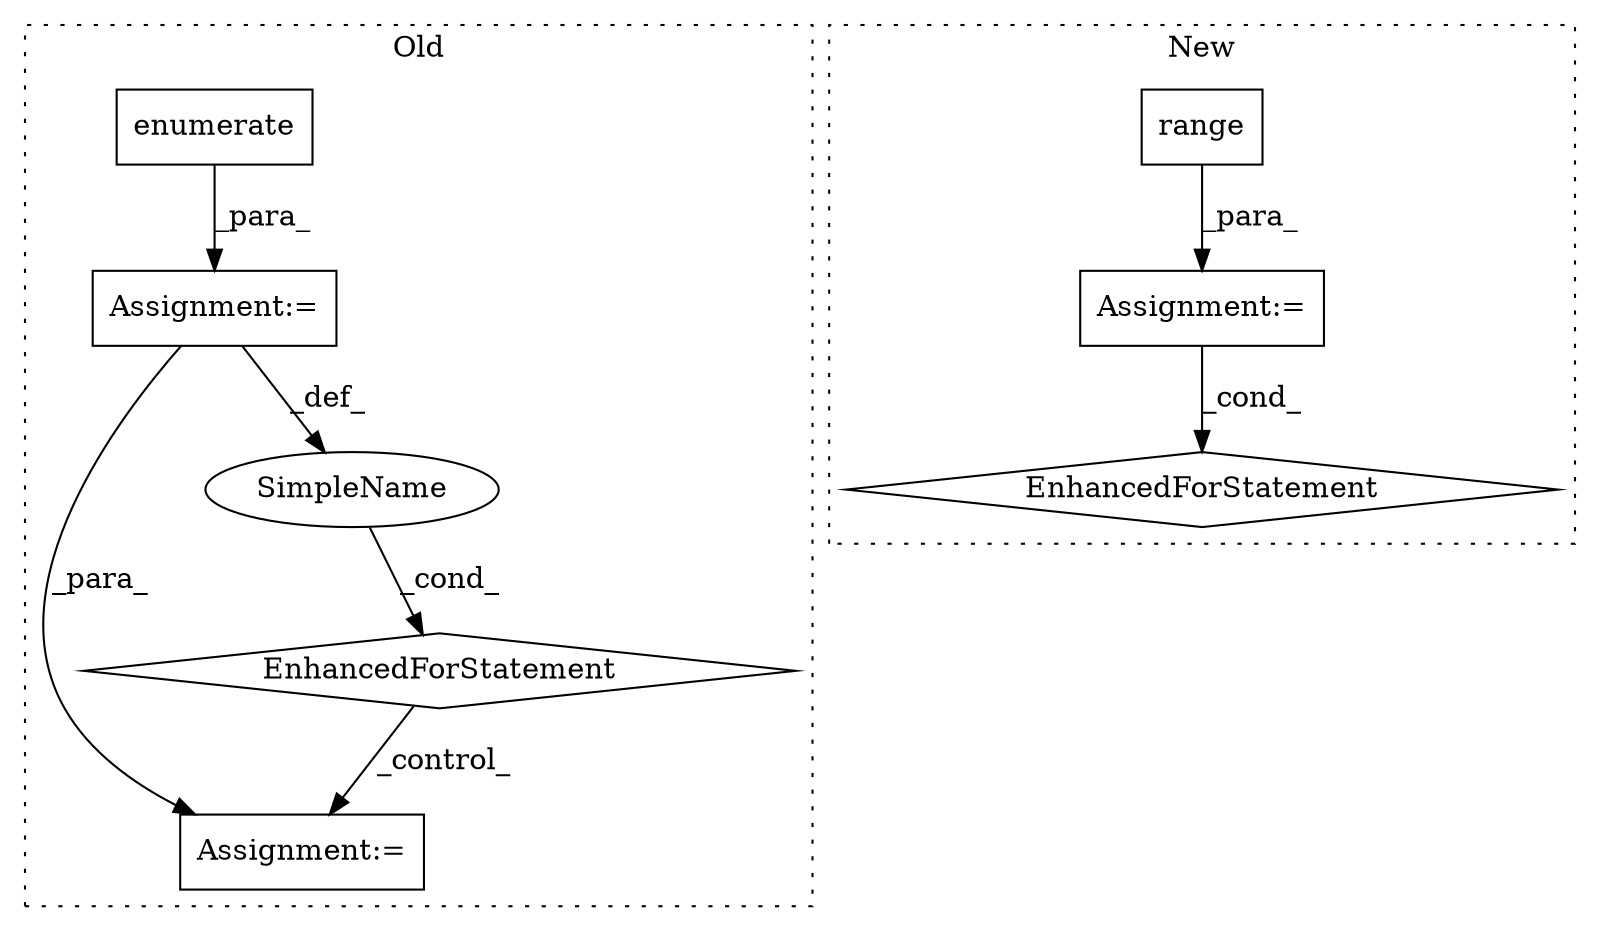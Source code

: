 digraph G {
subgraph cluster0 {
1 [label="enumerate" a="32" s="1567,1584" l="10,1" shape="box"];
3 [label="Assignment:=" a="7" s="1484,1585" l="72,2" shape="box"];
4 [label="EnhancedForStatement" a="70" s="1484,1585" l="72,2" shape="diamond"];
6 [label="Assignment:=" a="7" s="1660" l="1" shape="box"];
7 [label="SimpleName" a="42" s="1560" l="4" shape="ellipse"];
label = "Old";
style="dotted";
}
subgraph cluster1 {
2 [label="range" a="32" s="1278,1292" l="6,1" shape="box"];
5 [label="Assignment:=" a="7" s="1213,1293" l="57,2" shape="box"];
8 [label="EnhancedForStatement" a="70" s="1213,1293" l="57,2" shape="diamond"];
label = "New";
style="dotted";
}
1 -> 3 [label="_para_"];
2 -> 5 [label="_para_"];
3 -> 7 [label="_def_"];
3 -> 6 [label="_para_"];
4 -> 6 [label="_control_"];
5 -> 8 [label="_cond_"];
7 -> 4 [label="_cond_"];
}
